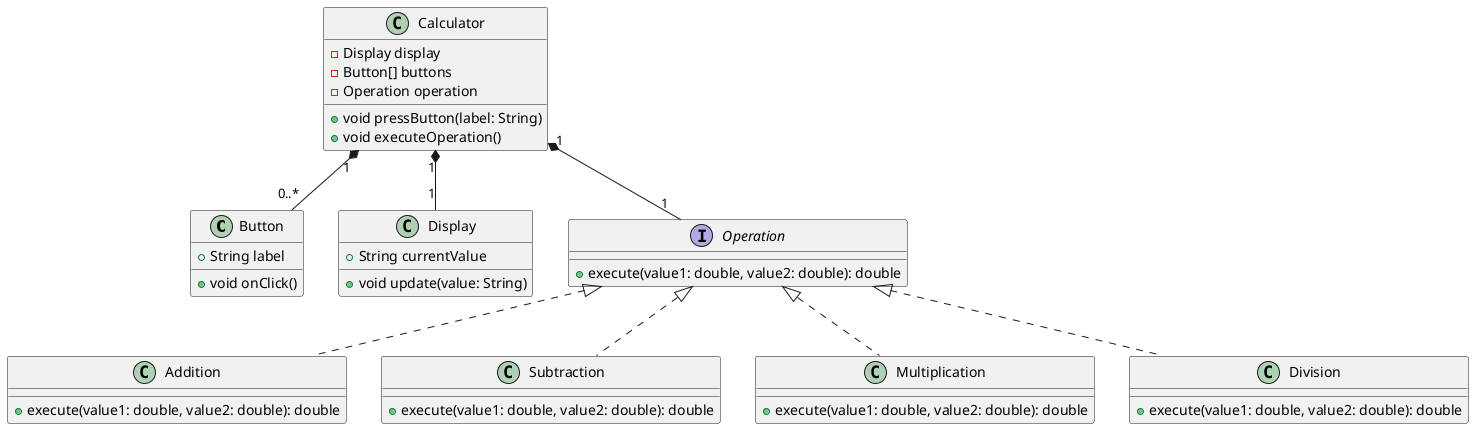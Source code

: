 @startuml calculadora

class Button {
    + String label
    + void onClick()
}

class Display {
    + String currentValue
    + void update(value: String)
}

class Calculator {
    - Display display
    - Button[] buttons
    - Operation operation
    + void pressButton(label: String)
    + void executeOperation()
}

interface Operation {
    + execute(value1: double, value2: double): double
}

class Addition implements Operation {
    + execute(value1: double, value2: double): double
}

class Subtraction implements Operation {
    + execute(value1: double, value2: double): double
}

class Multiplication implements Operation {
    + execute(value1: double, value2: double): double
}

class Division implements Operation {
    + execute(value1: double, value2: double): double
}

Calculator "1" *-- "1" Display
Calculator "1" *-- "0..*" Button
Calculator "1" *-- "1" Operation


@enduml
